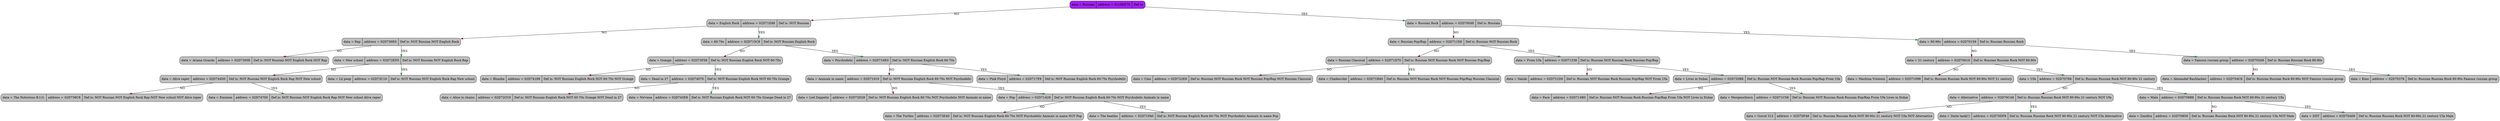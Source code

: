 digraph tree {
    "Russian" [shape = Mrecord, style = "filled", label = "data = Russian | address = 0118EE70 | Def is:  " fillcolor = "purple"]
    "English Rock" [shape = Mrecord, style = "filled", label = "data = English Rock | address = 02D71E88 | Def is:  NOT Russian " fillcolor = "grey"]
    "Rap" [shape = Mrecord, style = "filled", label = "data = Rap | address = 02D739E0 | Def is:  NOT Russian NOT English Rock " fillcolor = "grey"]
    "Ariana Grande" [shape = Mrecord, style = "filled", label = "data = Ariana Grande | address = 02D73008 | Def is:  NOT Russian NOT English Rock NOT Rap " fillcolor = "grey"]
   "New school" [shape = Mrecord, style = "filled", label = "data = New school | address = 02D72EF0 | Def is:  NOT Russian NOT English Rock Rap " fillcolor = "grey"]
    "Alive raper" [shape = Mrecord, style = "filled", label = "data = Alive raper | address = 02D744D0 | Def is:  NOT Russian NOT English Rock Rap NOT New school " fillcolor = "grey"]
    "The Notorious B.I.G." [shape = Mrecord, style = "filled", label = "data = The Notorious B.I.G. | address = 02D738C8 | Def is:  NOT Russian NOT English Rock Rap NOT New school NOT Alive raper " fillcolor = "grey"]
   "Eminem" [shape = Mrecord, style = "filled", label = "data = Eminem | address = 02D74700 | Def is:  NOT Russian NOT English Rock Rap NOT New school Alive raper " fillcolor = "grey"]
   "Lil peep" [shape = Mrecord, style = "filled", label = "data = Lil peep | address = 02D73C10 | Def is:  NOT Russian NOT English Rock Rap New school " fillcolor = "grey"]
   "60-70s" [shape = Mrecord, style = "filled", label = "data = 60-70s | address = 02D715C8 | Def is:  NOT Russian English Rock " fillcolor = "grey"]
    "Grange" [shape = Mrecord, style = "filled", label = "data = Grange | address = 02D73F58 | Def is:  NOT Russian English Rock NOT 60-70s " fillcolor = "grey"]
    "Blondie" [shape = Mrecord, style = "filled", label = "data = Blondie | address = 02D74188 | Def is:  NOT Russian English Rock NOT 60-70s NOT Grange " fillcolor = "grey"]
   "Dead in 27" [shape = Mrecord, style = "filled", label = "data = Dead in 27 | address = 02D74070 | Def is:  NOT Russian English Rock NOT 60-70s Grange " fillcolor = "grey"]
    "Alice in chains" [shape = Mrecord, style = "filled", label = "data = Alice in chains | address = 02D72CC0 | Def is:  NOT Russian English Rock NOT 60-70s Grange NOT Dead in 27 " fillcolor = "grey"]
   "Nirvana" [shape = Mrecord, style = "filled", label = "data = Nirvana | address = 02D745E8 | Def is:  NOT Russian English Rock NOT 60-70s Grange Dead in 27 " fillcolor = "grey"]
   "Psychodelic" [shape = Mrecord, style = "filled", label = "data = Psychodelic | address = 02D716E0 | Def is:  NOT Russian English Rock 60-70s " fillcolor = "grey"]
    "Animals in name" [shape = Mrecord, style = "filled", label = "data = Animals in name | address = 02D71910 | Def is:  NOT Russian English Rock 60-70s NOT Psychodelic " fillcolor = "grey"]
    "Led Zeppelin" [shape = Mrecord, style = "filled", label = "data = Led Zeppelin | address = 02D73D28 | Def is:  NOT Russian English Rock 60-70s NOT Psychodelic NOT Animals in name " fillcolor = "grey"]
   "Pop" [shape = Mrecord, style = "filled", label = "data = Pop | address = 02D71A28 | Def is:  NOT Russian English Rock 60-70s NOT Psychodelic Animals in name " fillcolor = "grey"]
    "The Turtles" [shape = Mrecord, style = "filled", label = "data = The Turtles | address = 02D73E40 | Def is:  NOT Russian English Rock 60-70s NOT Psychodelic Animals in name NOT Pop " fillcolor = "grey"]
   "The beatles" [shape = Mrecord, style = "filled", label = "data = The beatles | address = 02D71FA0 | Def is:  NOT Russian English Rock 60-70s NOT Psychodelic Animals in name Pop " fillcolor = "grey"]
   "Pink Floyd" [shape = Mrecord, style = "filled", label = "data = Pink Floyd | address = 02D717F8 | Def is:  NOT Russian English Rock 60-70s Psychodelic " fillcolor = "grey"]
   "Russian Rock" [shape = Mrecord, style = "filled", label = "data = Russian Rock | address = 02D70048 | Def is:  Russian " fillcolor = "grey"]
    "Russian Pop/Rap" [shape = Mrecord, style = "filled", label = "data = Russian Pop/Rap | address = 02D711E8 | Def is:  Russian NOT Russian Rock " fillcolor = "grey"]
    "Russian Classical" [shape = Mrecord, style = "filled", label = "data = Russian Classical | address = 02D71D70 | Def is:  Russian NOT Russian Rock NOT Russian Pop/Rap " fillcolor = "grey"]
    "Ciao" [shape = Mrecord, style = "filled", label = "data = Ciao | address = 02D722E8 | Def is:  Russian NOT Russian Rock NOT Russian Pop/Rap NOT Russian Classical " fillcolor = "grey"]
   "Chaikovskii" [shape = Mrecord, style = "filled", label = "data = Chaikovskii | address = 02D71B40 | Def is:  Russian NOT Russian Rock NOT Russian Pop/Rap Russian Classical " fillcolor = "grey"]
   "From Ufa" [shape = Mrecord, style = "filled", label = "data = From Ufa | address = 02D71338 | Def is:  Russian NOT Russian Rock Russian Pop/Rap " fillcolor = "grey"]
    "Saluki" [shape = Mrecord, style = "filled", label = "data = Saluki | address = 02D721D0 | Def is:  Russian NOT Russian Rock Russian Pop/Rap NOT From Ufa " fillcolor = "grey"]
   "Lives in Dubai" [shape = Mrecord, style = "filled", label = "data = Lives in Dubai | address = 02D720B8 | Def is:  Russian NOT Russian Rock Russian Pop/Rap From Ufa " fillcolor = "grey"]
    "Face" [shape = Mrecord, style = "filled", label = "data = Face | address = 02D714B0 | Def is:  Russian NOT Russian Rock Russian Pop/Rap From Ufa NOT Lives in Dubai " fillcolor = "grey"]
   "Morgenshtern" [shape = Mrecord, style = "filled", label = "data = Morgenshtern | address = 02D71C58 | Def is:  Russian NOT Russian Rock Russian Pop/Rap From Ufa Lives in Dubai " fillcolor = "grey"]
   "80-90s" [shape = Mrecord, style = "filled", label = "data = 80-90s | address = 02D70158 | Def is:  Russian Russian Rock " fillcolor = "grey"]
    "21 century" [shape = Mrecord, style = "filled", label = "data = 21 century | address = 02D70618 | Def is:  Russian Russian Rock NOT 80-90s " fillcolor = "grey"]
    "Mashina Vremeni" [shape = Mrecord, style = "filled", label = "data = Mashina Vremeni | address = 02D71098 | Def is:  Russian Russian Rock NOT 80-90s NOT 21 century " fillcolor = "grey"]
   "Ufa" [shape = Mrecord, style = "filled", label = "data = Ufa | address = 02D70768 | Def is:  Russian Russian Rock NOT 80-90s 21 century " fillcolor = "grey"]
    "Alternative" [shape = Mrecord, style = "filled", label = "data = Alternative | address = 02D70CA8 | Def is:  Russian Russian Rock NOT 80-90s 21 century NOT Ufa " fillcolor = "grey"]
    "Gorod 312" [shape = Mrecord, style = "filled", label = "data = Gorod 312 | address = 02D70F48 | Def is:  Russian Russian Rock NOT 80-90s 21 century NOT Ufa NOT Alternative " fillcolor = "grey"]
   "Daite tank(!)" [shape = Mrecord, style = "filled", label = "data = Daite tank(!) | address = 02D70DF8 | Def is:  Russian Russian Rock NOT 80-90s 21 century NOT Ufa Alternative " fillcolor = "grey"]
   "Male" [shape = Mrecord, style = "filled", label = "data = Male | address = 02D708B8 | Def is:  Russian Russian Rock NOT 80-90s 21 century Ufa " fillcolor = "grey"]
    "Zemfira" [shape = Mrecord, style = "filled", label = "data = Zemfira | address = 02D70B58 | Def is:  Russian Russian Rock NOT 80-90s 21 century Ufa NOT Male " fillcolor = "grey"]
   "DDT" [shape = Mrecord, style = "filled", label = "data = DDT | address = 02D70A08 | Def is:  Russian Russian Rock NOT 80-90s 21 century Ufa Male " fillcolor = "grey"]
   "Famous russian group" [shape = Mrecord, style = "filled", label = "data = Famous russian group | address = 02D70268 | Def is:  Russian Russian Rock 80-90s " fillcolor = "grey"]
    "Alexandef Bashlachev" [shape = Mrecord, style = "filled", label = "data = Alexandef Bashlachev | address = 02D704C8 | Def is:  Russian Russian Rock 80-90s NOT Famous russian group " fillcolor = "grey"]
   "Kino" [shape = Mrecord, style = "filled", label = "data = Kino | address = 02D70378 | Def is:  Russian Russian Rock 80-90s Famous russian group " fillcolor = "grey"]
    "Russian" -> "English Rock"[label = "NO", fillcolor = "red"]
    "English Rock" -> "Rap"[label = "NO", fillcolor = "red"]
    "Rap" -> "Ariana Grande"[label = "NO", fillcolor = "red"]
    "Rap" -> "New school"[label = "YES", fillcolor = "green"]
    "New school" -> "Alive raper"[label = "NO", fillcolor = "red"]
    "Alive raper" -> "The Notorious B.I.G."[label = "NO", fillcolor = "red"]
    "Alive raper" -> "Eminem"[label = "YES", fillcolor = "green"]
    "New school" -> "Lil peep"[label = "YES", fillcolor = "green"]
    "English Rock" -> "60-70s"[label = "YES", fillcolor = "green"]
    "60-70s" -> "Grange"[label = "NO", fillcolor = "red"]
    "Grange" -> "Blondie"[label = "NO", fillcolor = "red"]
    "Grange" -> "Dead in 27"[label = "YES", fillcolor = "green"]
    "Dead in 27" -> "Alice in chains"[label = "NO", fillcolor = "red"]
    "Dead in 27" -> "Nirvana"[label = "YES", fillcolor = "green"]
    "60-70s" -> "Psychodelic"[label = "YES", fillcolor = "green"]
    "Psychodelic" -> "Animals in name"[label = "NO", fillcolor = "red"]
    "Animals in name" -> "Led Zeppelin"[label = "NO", fillcolor = "red"]
    "Animals in name" -> "Pop"[label = "YES", fillcolor = "green"]
    "Pop" -> "The Turtles"[label = "NO", fillcolor = "red"]
    "Pop" -> "The beatles"[label = "YES", fillcolor = "green"]
    "Psychodelic" -> "Pink Floyd"[label = "YES", fillcolor = "green"]
    "Russian" -> "Russian Rock"[label = "YES", fillcolor = "green"]
    "Russian Rock" -> "Russian Pop/Rap"[label = "NO", fillcolor = "red"]
    "Russian Pop/Rap" -> "Russian Classical"[label = "NO", fillcolor = "red"]
    "Russian Classical" -> "Ciao"[label = "NO", fillcolor = "red"]
    "Russian Classical" -> "Chaikovskii"[label = "YES", fillcolor = "green"]
    "Russian Pop/Rap" -> "From Ufa"[label = "YES", fillcolor = "green"]
    "From Ufa" -> "Saluki"[label = "NO", fillcolor = "red"]
    "From Ufa" -> "Lives in Dubai"[label = "YES", fillcolor = "green"]
    "Lives in Dubai" -> "Face"[label = "NO", fillcolor = "red"]
    "Lives in Dubai" -> "Morgenshtern"[label = "YES", fillcolor = "green"]
    "Russian Rock" -> "80-90s"[label = "YES", fillcolor = "green"]
    "80-90s" -> "21 century"[label = "NO", fillcolor = "red"]
    "21 century" -> "Mashina Vremeni"[label = "NO", fillcolor = "red"]
    "21 century" -> "Ufa"[label = "YES", fillcolor = "green"]
    "Ufa" -> "Alternative"[label = "NO", fillcolor = "red"]
    "Alternative" -> "Gorod 312"[label = "NO", fillcolor = "red"]
    "Alternative" -> "Daite tank(!)"[label = "YES", fillcolor = "green"]
    "Ufa" -> "Male"[label = "YES", fillcolor = "green"]
    "Male" -> "Zemfira"[label = "NO", fillcolor = "red"]
    "Male" -> "DDT"[label = "YES", fillcolor = "green"]
    "80-90s" -> "Famous russian group"[label = "YES", fillcolor = "green"]
    "Famous russian group" -> "Alexandef Bashlachev"[label = "NO", fillcolor = "red"]
    "Famous russian group" -> "Kino"[label = "YES", fillcolor = "green"]
}
